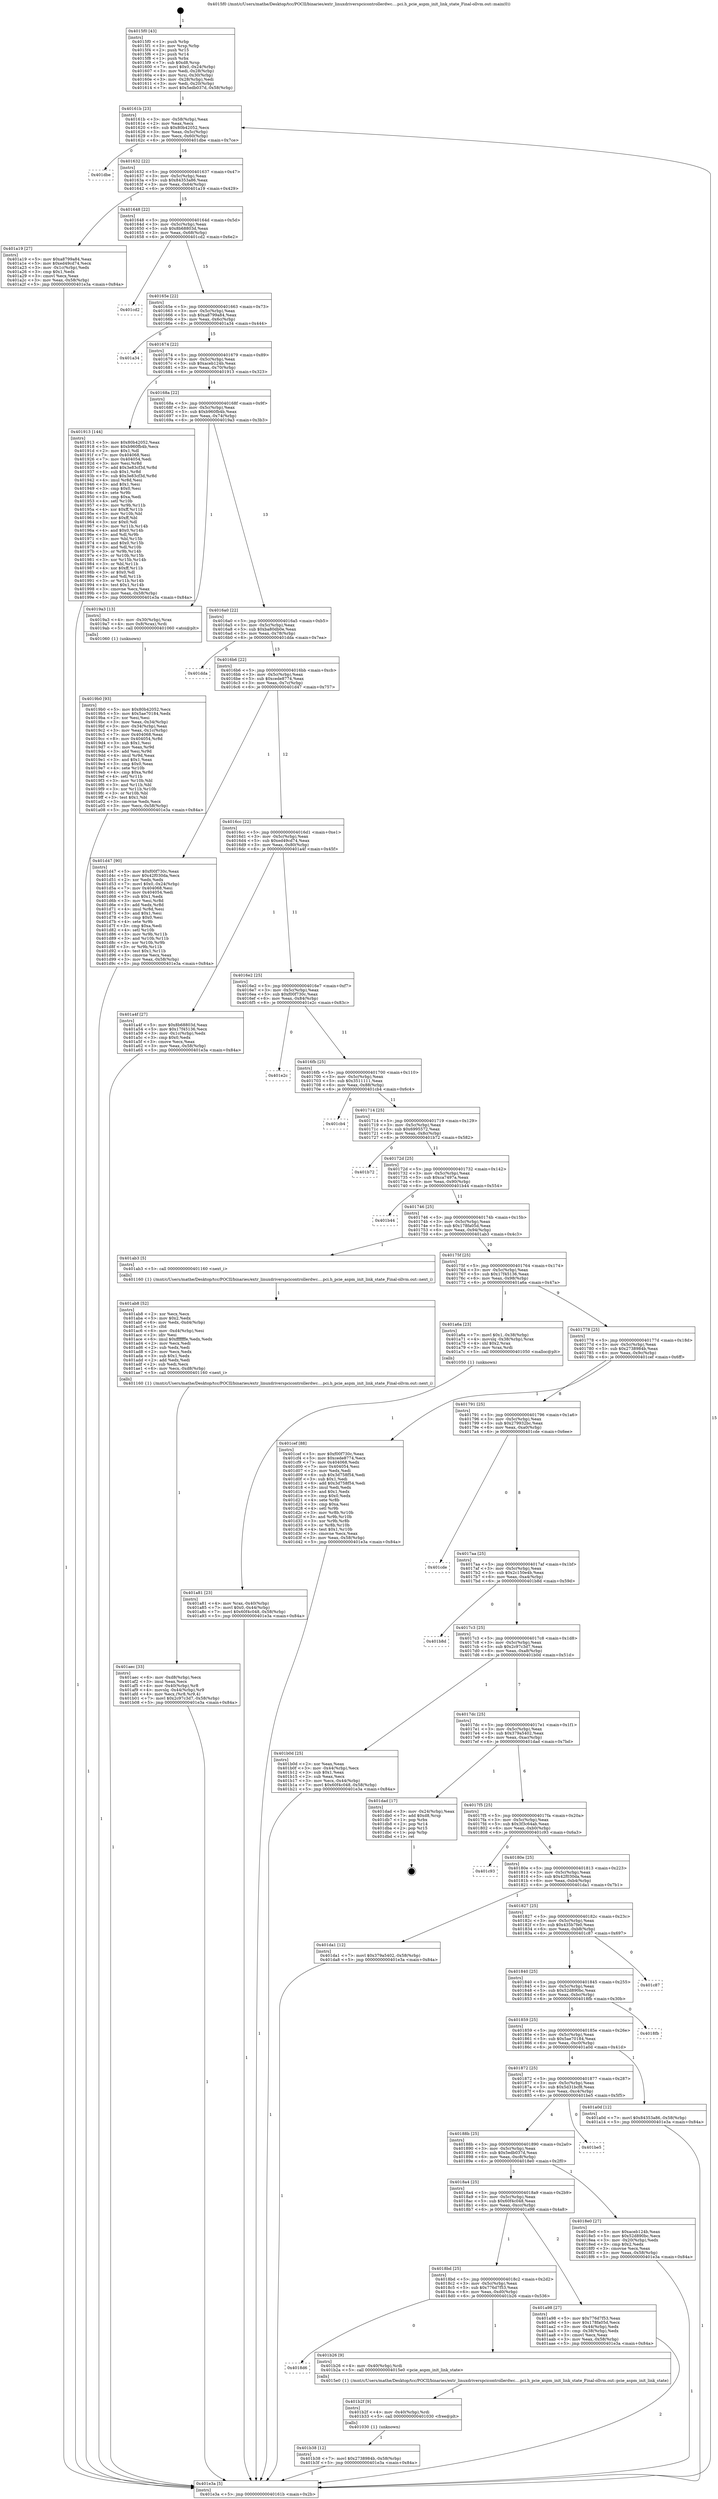 digraph "0x4015f0" {
  label = "0x4015f0 (/mnt/c/Users/mathe/Desktop/tcc/POCII/binaries/extr_linuxdriverspcicontrollerdwc....pci.h_pcie_aspm_init_link_state_Final-ollvm.out::main(0))"
  labelloc = "t"
  node[shape=record]

  Entry [label="",width=0.3,height=0.3,shape=circle,fillcolor=black,style=filled]
  "0x40161b" [label="{
     0x40161b [23]\l
     | [instrs]\l
     &nbsp;&nbsp;0x40161b \<+3\>: mov -0x58(%rbp),%eax\l
     &nbsp;&nbsp;0x40161e \<+2\>: mov %eax,%ecx\l
     &nbsp;&nbsp;0x401620 \<+6\>: sub $0x80b42052,%ecx\l
     &nbsp;&nbsp;0x401626 \<+3\>: mov %eax,-0x5c(%rbp)\l
     &nbsp;&nbsp;0x401629 \<+3\>: mov %ecx,-0x60(%rbp)\l
     &nbsp;&nbsp;0x40162c \<+6\>: je 0000000000401dbe \<main+0x7ce\>\l
  }"]
  "0x401dbe" [label="{
     0x401dbe\l
  }", style=dashed]
  "0x401632" [label="{
     0x401632 [22]\l
     | [instrs]\l
     &nbsp;&nbsp;0x401632 \<+5\>: jmp 0000000000401637 \<main+0x47\>\l
     &nbsp;&nbsp;0x401637 \<+3\>: mov -0x5c(%rbp),%eax\l
     &nbsp;&nbsp;0x40163a \<+5\>: sub $0x84353a86,%eax\l
     &nbsp;&nbsp;0x40163f \<+3\>: mov %eax,-0x64(%rbp)\l
     &nbsp;&nbsp;0x401642 \<+6\>: je 0000000000401a19 \<main+0x429\>\l
  }"]
  Exit [label="",width=0.3,height=0.3,shape=circle,fillcolor=black,style=filled,peripheries=2]
  "0x401a19" [label="{
     0x401a19 [27]\l
     | [instrs]\l
     &nbsp;&nbsp;0x401a19 \<+5\>: mov $0xa8799a84,%eax\l
     &nbsp;&nbsp;0x401a1e \<+5\>: mov $0xed49cd74,%ecx\l
     &nbsp;&nbsp;0x401a23 \<+3\>: mov -0x1c(%rbp),%edx\l
     &nbsp;&nbsp;0x401a26 \<+3\>: cmp $0x1,%edx\l
     &nbsp;&nbsp;0x401a29 \<+3\>: cmovl %ecx,%eax\l
     &nbsp;&nbsp;0x401a2c \<+3\>: mov %eax,-0x58(%rbp)\l
     &nbsp;&nbsp;0x401a2f \<+5\>: jmp 0000000000401e3a \<main+0x84a\>\l
  }"]
  "0x401648" [label="{
     0x401648 [22]\l
     | [instrs]\l
     &nbsp;&nbsp;0x401648 \<+5\>: jmp 000000000040164d \<main+0x5d\>\l
     &nbsp;&nbsp;0x40164d \<+3\>: mov -0x5c(%rbp),%eax\l
     &nbsp;&nbsp;0x401650 \<+5\>: sub $0x8b68803d,%eax\l
     &nbsp;&nbsp;0x401655 \<+3\>: mov %eax,-0x68(%rbp)\l
     &nbsp;&nbsp;0x401658 \<+6\>: je 0000000000401cd2 \<main+0x6e2\>\l
  }"]
  "0x401b38" [label="{
     0x401b38 [12]\l
     | [instrs]\l
     &nbsp;&nbsp;0x401b38 \<+7\>: movl $0x2738984b,-0x58(%rbp)\l
     &nbsp;&nbsp;0x401b3f \<+5\>: jmp 0000000000401e3a \<main+0x84a\>\l
  }"]
  "0x401cd2" [label="{
     0x401cd2\l
  }", style=dashed]
  "0x40165e" [label="{
     0x40165e [22]\l
     | [instrs]\l
     &nbsp;&nbsp;0x40165e \<+5\>: jmp 0000000000401663 \<main+0x73\>\l
     &nbsp;&nbsp;0x401663 \<+3\>: mov -0x5c(%rbp),%eax\l
     &nbsp;&nbsp;0x401666 \<+5\>: sub $0xa8799a84,%eax\l
     &nbsp;&nbsp;0x40166b \<+3\>: mov %eax,-0x6c(%rbp)\l
     &nbsp;&nbsp;0x40166e \<+6\>: je 0000000000401a34 \<main+0x444\>\l
  }"]
  "0x401b2f" [label="{
     0x401b2f [9]\l
     | [instrs]\l
     &nbsp;&nbsp;0x401b2f \<+4\>: mov -0x40(%rbp),%rdi\l
     &nbsp;&nbsp;0x401b33 \<+5\>: call 0000000000401030 \<free@plt\>\l
     | [calls]\l
     &nbsp;&nbsp;0x401030 \{1\} (unknown)\l
  }"]
  "0x401a34" [label="{
     0x401a34\l
  }", style=dashed]
  "0x401674" [label="{
     0x401674 [22]\l
     | [instrs]\l
     &nbsp;&nbsp;0x401674 \<+5\>: jmp 0000000000401679 \<main+0x89\>\l
     &nbsp;&nbsp;0x401679 \<+3\>: mov -0x5c(%rbp),%eax\l
     &nbsp;&nbsp;0x40167c \<+5\>: sub $0xaceb124b,%eax\l
     &nbsp;&nbsp;0x401681 \<+3\>: mov %eax,-0x70(%rbp)\l
     &nbsp;&nbsp;0x401684 \<+6\>: je 0000000000401913 \<main+0x323\>\l
  }"]
  "0x4018d6" [label="{
     0x4018d6\l
  }", style=dashed]
  "0x401913" [label="{
     0x401913 [144]\l
     | [instrs]\l
     &nbsp;&nbsp;0x401913 \<+5\>: mov $0x80b42052,%eax\l
     &nbsp;&nbsp;0x401918 \<+5\>: mov $0xb960fb4b,%ecx\l
     &nbsp;&nbsp;0x40191d \<+2\>: mov $0x1,%dl\l
     &nbsp;&nbsp;0x40191f \<+7\>: mov 0x404068,%esi\l
     &nbsp;&nbsp;0x401926 \<+7\>: mov 0x404054,%edi\l
     &nbsp;&nbsp;0x40192d \<+3\>: mov %esi,%r8d\l
     &nbsp;&nbsp;0x401930 \<+7\>: add $0x3e83cf3d,%r8d\l
     &nbsp;&nbsp;0x401937 \<+4\>: sub $0x1,%r8d\l
     &nbsp;&nbsp;0x40193b \<+7\>: sub $0x3e83cf3d,%r8d\l
     &nbsp;&nbsp;0x401942 \<+4\>: imul %r8d,%esi\l
     &nbsp;&nbsp;0x401946 \<+3\>: and $0x1,%esi\l
     &nbsp;&nbsp;0x401949 \<+3\>: cmp $0x0,%esi\l
     &nbsp;&nbsp;0x40194c \<+4\>: sete %r9b\l
     &nbsp;&nbsp;0x401950 \<+3\>: cmp $0xa,%edi\l
     &nbsp;&nbsp;0x401953 \<+4\>: setl %r10b\l
     &nbsp;&nbsp;0x401957 \<+3\>: mov %r9b,%r11b\l
     &nbsp;&nbsp;0x40195a \<+4\>: xor $0xff,%r11b\l
     &nbsp;&nbsp;0x40195e \<+3\>: mov %r10b,%bl\l
     &nbsp;&nbsp;0x401961 \<+3\>: xor $0xff,%bl\l
     &nbsp;&nbsp;0x401964 \<+3\>: xor $0x0,%dl\l
     &nbsp;&nbsp;0x401967 \<+3\>: mov %r11b,%r14b\l
     &nbsp;&nbsp;0x40196a \<+4\>: and $0x0,%r14b\l
     &nbsp;&nbsp;0x40196e \<+3\>: and %dl,%r9b\l
     &nbsp;&nbsp;0x401971 \<+3\>: mov %bl,%r15b\l
     &nbsp;&nbsp;0x401974 \<+4\>: and $0x0,%r15b\l
     &nbsp;&nbsp;0x401978 \<+3\>: and %dl,%r10b\l
     &nbsp;&nbsp;0x40197b \<+3\>: or %r9b,%r14b\l
     &nbsp;&nbsp;0x40197e \<+3\>: or %r10b,%r15b\l
     &nbsp;&nbsp;0x401981 \<+3\>: xor %r15b,%r14b\l
     &nbsp;&nbsp;0x401984 \<+3\>: or %bl,%r11b\l
     &nbsp;&nbsp;0x401987 \<+4\>: xor $0xff,%r11b\l
     &nbsp;&nbsp;0x40198b \<+3\>: or $0x0,%dl\l
     &nbsp;&nbsp;0x40198e \<+3\>: and %dl,%r11b\l
     &nbsp;&nbsp;0x401991 \<+3\>: or %r11b,%r14b\l
     &nbsp;&nbsp;0x401994 \<+4\>: test $0x1,%r14b\l
     &nbsp;&nbsp;0x401998 \<+3\>: cmovne %ecx,%eax\l
     &nbsp;&nbsp;0x40199b \<+3\>: mov %eax,-0x58(%rbp)\l
     &nbsp;&nbsp;0x40199e \<+5\>: jmp 0000000000401e3a \<main+0x84a\>\l
  }"]
  "0x40168a" [label="{
     0x40168a [22]\l
     | [instrs]\l
     &nbsp;&nbsp;0x40168a \<+5\>: jmp 000000000040168f \<main+0x9f\>\l
     &nbsp;&nbsp;0x40168f \<+3\>: mov -0x5c(%rbp),%eax\l
     &nbsp;&nbsp;0x401692 \<+5\>: sub $0xb960fb4b,%eax\l
     &nbsp;&nbsp;0x401697 \<+3\>: mov %eax,-0x74(%rbp)\l
     &nbsp;&nbsp;0x40169a \<+6\>: je 00000000004019a3 \<main+0x3b3\>\l
  }"]
  "0x401b26" [label="{
     0x401b26 [9]\l
     | [instrs]\l
     &nbsp;&nbsp;0x401b26 \<+4\>: mov -0x40(%rbp),%rdi\l
     &nbsp;&nbsp;0x401b2a \<+5\>: call 00000000004015e0 \<pcie_aspm_init_link_state\>\l
     | [calls]\l
     &nbsp;&nbsp;0x4015e0 \{1\} (/mnt/c/Users/mathe/Desktop/tcc/POCII/binaries/extr_linuxdriverspcicontrollerdwc....pci.h_pcie_aspm_init_link_state_Final-ollvm.out::pcie_aspm_init_link_state)\l
  }"]
  "0x4019a3" [label="{
     0x4019a3 [13]\l
     | [instrs]\l
     &nbsp;&nbsp;0x4019a3 \<+4\>: mov -0x30(%rbp),%rax\l
     &nbsp;&nbsp;0x4019a7 \<+4\>: mov 0x8(%rax),%rdi\l
     &nbsp;&nbsp;0x4019ab \<+5\>: call 0000000000401060 \<atoi@plt\>\l
     | [calls]\l
     &nbsp;&nbsp;0x401060 \{1\} (unknown)\l
  }"]
  "0x4016a0" [label="{
     0x4016a0 [22]\l
     | [instrs]\l
     &nbsp;&nbsp;0x4016a0 \<+5\>: jmp 00000000004016a5 \<main+0xb5\>\l
     &nbsp;&nbsp;0x4016a5 \<+3\>: mov -0x5c(%rbp),%eax\l
     &nbsp;&nbsp;0x4016a8 \<+5\>: sub $0xba80db0e,%eax\l
     &nbsp;&nbsp;0x4016ad \<+3\>: mov %eax,-0x78(%rbp)\l
     &nbsp;&nbsp;0x4016b0 \<+6\>: je 0000000000401dda \<main+0x7ea\>\l
  }"]
  "0x401aec" [label="{
     0x401aec [33]\l
     | [instrs]\l
     &nbsp;&nbsp;0x401aec \<+6\>: mov -0xd8(%rbp),%ecx\l
     &nbsp;&nbsp;0x401af2 \<+3\>: imul %eax,%ecx\l
     &nbsp;&nbsp;0x401af5 \<+4\>: mov -0x40(%rbp),%r8\l
     &nbsp;&nbsp;0x401af9 \<+4\>: movslq -0x44(%rbp),%r9\l
     &nbsp;&nbsp;0x401afd \<+4\>: mov %ecx,(%r8,%r9,4)\l
     &nbsp;&nbsp;0x401b01 \<+7\>: movl $0x2c97c3d7,-0x58(%rbp)\l
     &nbsp;&nbsp;0x401b08 \<+5\>: jmp 0000000000401e3a \<main+0x84a\>\l
  }"]
  "0x401dda" [label="{
     0x401dda\l
  }", style=dashed]
  "0x4016b6" [label="{
     0x4016b6 [22]\l
     | [instrs]\l
     &nbsp;&nbsp;0x4016b6 \<+5\>: jmp 00000000004016bb \<main+0xcb\>\l
     &nbsp;&nbsp;0x4016bb \<+3\>: mov -0x5c(%rbp),%eax\l
     &nbsp;&nbsp;0x4016be \<+5\>: sub $0xcede8774,%eax\l
     &nbsp;&nbsp;0x4016c3 \<+3\>: mov %eax,-0x7c(%rbp)\l
     &nbsp;&nbsp;0x4016c6 \<+6\>: je 0000000000401d47 \<main+0x757\>\l
  }"]
  "0x401ab8" [label="{
     0x401ab8 [52]\l
     | [instrs]\l
     &nbsp;&nbsp;0x401ab8 \<+2\>: xor %ecx,%ecx\l
     &nbsp;&nbsp;0x401aba \<+5\>: mov $0x2,%edx\l
     &nbsp;&nbsp;0x401abf \<+6\>: mov %edx,-0xd4(%rbp)\l
     &nbsp;&nbsp;0x401ac5 \<+1\>: cltd\l
     &nbsp;&nbsp;0x401ac6 \<+6\>: mov -0xd4(%rbp),%esi\l
     &nbsp;&nbsp;0x401acc \<+2\>: idiv %esi\l
     &nbsp;&nbsp;0x401ace \<+6\>: imul $0xfffffffe,%edx,%edx\l
     &nbsp;&nbsp;0x401ad4 \<+2\>: mov %ecx,%edi\l
     &nbsp;&nbsp;0x401ad6 \<+2\>: sub %edx,%edi\l
     &nbsp;&nbsp;0x401ad8 \<+2\>: mov %ecx,%edx\l
     &nbsp;&nbsp;0x401ada \<+3\>: sub $0x1,%edx\l
     &nbsp;&nbsp;0x401add \<+2\>: add %edx,%edi\l
     &nbsp;&nbsp;0x401adf \<+2\>: sub %edi,%ecx\l
     &nbsp;&nbsp;0x401ae1 \<+6\>: mov %ecx,-0xd8(%rbp)\l
     &nbsp;&nbsp;0x401ae7 \<+5\>: call 0000000000401160 \<next_i\>\l
     | [calls]\l
     &nbsp;&nbsp;0x401160 \{1\} (/mnt/c/Users/mathe/Desktop/tcc/POCII/binaries/extr_linuxdriverspcicontrollerdwc....pci.h_pcie_aspm_init_link_state_Final-ollvm.out::next_i)\l
  }"]
  "0x401d47" [label="{
     0x401d47 [90]\l
     | [instrs]\l
     &nbsp;&nbsp;0x401d47 \<+5\>: mov $0xf00f730c,%eax\l
     &nbsp;&nbsp;0x401d4c \<+5\>: mov $0x42f030da,%ecx\l
     &nbsp;&nbsp;0x401d51 \<+2\>: xor %edx,%edx\l
     &nbsp;&nbsp;0x401d53 \<+7\>: movl $0x0,-0x24(%rbp)\l
     &nbsp;&nbsp;0x401d5a \<+7\>: mov 0x404068,%esi\l
     &nbsp;&nbsp;0x401d61 \<+7\>: mov 0x404054,%edi\l
     &nbsp;&nbsp;0x401d68 \<+3\>: sub $0x1,%edx\l
     &nbsp;&nbsp;0x401d6b \<+3\>: mov %esi,%r8d\l
     &nbsp;&nbsp;0x401d6e \<+3\>: add %edx,%r8d\l
     &nbsp;&nbsp;0x401d71 \<+4\>: imul %r8d,%esi\l
     &nbsp;&nbsp;0x401d75 \<+3\>: and $0x1,%esi\l
     &nbsp;&nbsp;0x401d78 \<+3\>: cmp $0x0,%esi\l
     &nbsp;&nbsp;0x401d7b \<+4\>: sete %r9b\l
     &nbsp;&nbsp;0x401d7f \<+3\>: cmp $0xa,%edi\l
     &nbsp;&nbsp;0x401d82 \<+4\>: setl %r10b\l
     &nbsp;&nbsp;0x401d86 \<+3\>: mov %r9b,%r11b\l
     &nbsp;&nbsp;0x401d89 \<+3\>: and %r10b,%r11b\l
     &nbsp;&nbsp;0x401d8c \<+3\>: xor %r10b,%r9b\l
     &nbsp;&nbsp;0x401d8f \<+3\>: or %r9b,%r11b\l
     &nbsp;&nbsp;0x401d92 \<+4\>: test $0x1,%r11b\l
     &nbsp;&nbsp;0x401d96 \<+3\>: cmovne %ecx,%eax\l
     &nbsp;&nbsp;0x401d99 \<+3\>: mov %eax,-0x58(%rbp)\l
     &nbsp;&nbsp;0x401d9c \<+5\>: jmp 0000000000401e3a \<main+0x84a\>\l
  }"]
  "0x4016cc" [label="{
     0x4016cc [22]\l
     | [instrs]\l
     &nbsp;&nbsp;0x4016cc \<+5\>: jmp 00000000004016d1 \<main+0xe1\>\l
     &nbsp;&nbsp;0x4016d1 \<+3\>: mov -0x5c(%rbp),%eax\l
     &nbsp;&nbsp;0x4016d4 \<+5\>: sub $0xed49cd74,%eax\l
     &nbsp;&nbsp;0x4016d9 \<+3\>: mov %eax,-0x80(%rbp)\l
     &nbsp;&nbsp;0x4016dc \<+6\>: je 0000000000401a4f \<main+0x45f\>\l
  }"]
  "0x4018bd" [label="{
     0x4018bd [25]\l
     | [instrs]\l
     &nbsp;&nbsp;0x4018bd \<+5\>: jmp 00000000004018c2 \<main+0x2d2\>\l
     &nbsp;&nbsp;0x4018c2 \<+3\>: mov -0x5c(%rbp),%eax\l
     &nbsp;&nbsp;0x4018c5 \<+5\>: sub $0x776d7f53,%eax\l
     &nbsp;&nbsp;0x4018ca \<+6\>: mov %eax,-0xd0(%rbp)\l
     &nbsp;&nbsp;0x4018d0 \<+6\>: je 0000000000401b26 \<main+0x536\>\l
  }"]
  "0x401a4f" [label="{
     0x401a4f [27]\l
     | [instrs]\l
     &nbsp;&nbsp;0x401a4f \<+5\>: mov $0x8b68803d,%eax\l
     &nbsp;&nbsp;0x401a54 \<+5\>: mov $0x17f45136,%ecx\l
     &nbsp;&nbsp;0x401a59 \<+3\>: mov -0x1c(%rbp),%edx\l
     &nbsp;&nbsp;0x401a5c \<+3\>: cmp $0x0,%edx\l
     &nbsp;&nbsp;0x401a5f \<+3\>: cmove %ecx,%eax\l
     &nbsp;&nbsp;0x401a62 \<+3\>: mov %eax,-0x58(%rbp)\l
     &nbsp;&nbsp;0x401a65 \<+5\>: jmp 0000000000401e3a \<main+0x84a\>\l
  }"]
  "0x4016e2" [label="{
     0x4016e2 [25]\l
     | [instrs]\l
     &nbsp;&nbsp;0x4016e2 \<+5\>: jmp 00000000004016e7 \<main+0xf7\>\l
     &nbsp;&nbsp;0x4016e7 \<+3\>: mov -0x5c(%rbp),%eax\l
     &nbsp;&nbsp;0x4016ea \<+5\>: sub $0xf00f730c,%eax\l
     &nbsp;&nbsp;0x4016ef \<+6\>: mov %eax,-0x84(%rbp)\l
     &nbsp;&nbsp;0x4016f5 \<+6\>: je 0000000000401e2c \<main+0x83c\>\l
  }"]
  "0x401a98" [label="{
     0x401a98 [27]\l
     | [instrs]\l
     &nbsp;&nbsp;0x401a98 \<+5\>: mov $0x776d7f53,%eax\l
     &nbsp;&nbsp;0x401a9d \<+5\>: mov $0x178fa05d,%ecx\l
     &nbsp;&nbsp;0x401aa2 \<+3\>: mov -0x44(%rbp),%edx\l
     &nbsp;&nbsp;0x401aa5 \<+3\>: cmp -0x38(%rbp),%edx\l
     &nbsp;&nbsp;0x401aa8 \<+3\>: cmovl %ecx,%eax\l
     &nbsp;&nbsp;0x401aab \<+3\>: mov %eax,-0x58(%rbp)\l
     &nbsp;&nbsp;0x401aae \<+5\>: jmp 0000000000401e3a \<main+0x84a\>\l
  }"]
  "0x401e2c" [label="{
     0x401e2c\l
  }", style=dashed]
  "0x4016fb" [label="{
     0x4016fb [25]\l
     | [instrs]\l
     &nbsp;&nbsp;0x4016fb \<+5\>: jmp 0000000000401700 \<main+0x110\>\l
     &nbsp;&nbsp;0x401700 \<+3\>: mov -0x5c(%rbp),%eax\l
     &nbsp;&nbsp;0x401703 \<+5\>: sub $0x3511111,%eax\l
     &nbsp;&nbsp;0x401708 \<+6\>: mov %eax,-0x88(%rbp)\l
     &nbsp;&nbsp;0x40170e \<+6\>: je 0000000000401cb4 \<main+0x6c4\>\l
  }"]
  "0x401a81" [label="{
     0x401a81 [23]\l
     | [instrs]\l
     &nbsp;&nbsp;0x401a81 \<+4\>: mov %rax,-0x40(%rbp)\l
     &nbsp;&nbsp;0x401a85 \<+7\>: movl $0x0,-0x44(%rbp)\l
     &nbsp;&nbsp;0x401a8c \<+7\>: movl $0x60f4c048,-0x58(%rbp)\l
     &nbsp;&nbsp;0x401a93 \<+5\>: jmp 0000000000401e3a \<main+0x84a\>\l
  }"]
  "0x401cb4" [label="{
     0x401cb4\l
  }", style=dashed]
  "0x401714" [label="{
     0x401714 [25]\l
     | [instrs]\l
     &nbsp;&nbsp;0x401714 \<+5\>: jmp 0000000000401719 \<main+0x129\>\l
     &nbsp;&nbsp;0x401719 \<+3\>: mov -0x5c(%rbp),%eax\l
     &nbsp;&nbsp;0x40171c \<+5\>: sub $0x6995572,%eax\l
     &nbsp;&nbsp;0x401721 \<+6\>: mov %eax,-0x8c(%rbp)\l
     &nbsp;&nbsp;0x401727 \<+6\>: je 0000000000401b72 \<main+0x582\>\l
  }"]
  "0x4019b0" [label="{
     0x4019b0 [93]\l
     | [instrs]\l
     &nbsp;&nbsp;0x4019b0 \<+5\>: mov $0x80b42052,%ecx\l
     &nbsp;&nbsp;0x4019b5 \<+5\>: mov $0x5ae70184,%edx\l
     &nbsp;&nbsp;0x4019ba \<+2\>: xor %esi,%esi\l
     &nbsp;&nbsp;0x4019bc \<+3\>: mov %eax,-0x34(%rbp)\l
     &nbsp;&nbsp;0x4019bf \<+3\>: mov -0x34(%rbp),%eax\l
     &nbsp;&nbsp;0x4019c2 \<+3\>: mov %eax,-0x1c(%rbp)\l
     &nbsp;&nbsp;0x4019c5 \<+7\>: mov 0x404068,%eax\l
     &nbsp;&nbsp;0x4019cc \<+8\>: mov 0x404054,%r8d\l
     &nbsp;&nbsp;0x4019d4 \<+3\>: sub $0x1,%esi\l
     &nbsp;&nbsp;0x4019d7 \<+3\>: mov %eax,%r9d\l
     &nbsp;&nbsp;0x4019da \<+3\>: add %esi,%r9d\l
     &nbsp;&nbsp;0x4019dd \<+4\>: imul %r9d,%eax\l
     &nbsp;&nbsp;0x4019e1 \<+3\>: and $0x1,%eax\l
     &nbsp;&nbsp;0x4019e4 \<+3\>: cmp $0x0,%eax\l
     &nbsp;&nbsp;0x4019e7 \<+4\>: sete %r10b\l
     &nbsp;&nbsp;0x4019eb \<+4\>: cmp $0xa,%r8d\l
     &nbsp;&nbsp;0x4019ef \<+4\>: setl %r11b\l
     &nbsp;&nbsp;0x4019f3 \<+3\>: mov %r10b,%bl\l
     &nbsp;&nbsp;0x4019f6 \<+3\>: and %r11b,%bl\l
     &nbsp;&nbsp;0x4019f9 \<+3\>: xor %r11b,%r10b\l
     &nbsp;&nbsp;0x4019fc \<+3\>: or %r10b,%bl\l
     &nbsp;&nbsp;0x4019ff \<+3\>: test $0x1,%bl\l
     &nbsp;&nbsp;0x401a02 \<+3\>: cmovne %edx,%ecx\l
     &nbsp;&nbsp;0x401a05 \<+3\>: mov %ecx,-0x58(%rbp)\l
     &nbsp;&nbsp;0x401a08 \<+5\>: jmp 0000000000401e3a \<main+0x84a\>\l
  }"]
  "0x401b72" [label="{
     0x401b72\l
  }", style=dashed]
  "0x40172d" [label="{
     0x40172d [25]\l
     | [instrs]\l
     &nbsp;&nbsp;0x40172d \<+5\>: jmp 0000000000401732 \<main+0x142\>\l
     &nbsp;&nbsp;0x401732 \<+3\>: mov -0x5c(%rbp),%eax\l
     &nbsp;&nbsp;0x401735 \<+5\>: sub $0xca7497a,%eax\l
     &nbsp;&nbsp;0x40173a \<+6\>: mov %eax,-0x90(%rbp)\l
     &nbsp;&nbsp;0x401740 \<+6\>: je 0000000000401b44 \<main+0x554\>\l
  }"]
  "0x4015f0" [label="{
     0x4015f0 [43]\l
     | [instrs]\l
     &nbsp;&nbsp;0x4015f0 \<+1\>: push %rbp\l
     &nbsp;&nbsp;0x4015f1 \<+3\>: mov %rsp,%rbp\l
     &nbsp;&nbsp;0x4015f4 \<+2\>: push %r15\l
     &nbsp;&nbsp;0x4015f6 \<+2\>: push %r14\l
     &nbsp;&nbsp;0x4015f8 \<+1\>: push %rbx\l
     &nbsp;&nbsp;0x4015f9 \<+7\>: sub $0xd8,%rsp\l
     &nbsp;&nbsp;0x401600 \<+7\>: movl $0x0,-0x24(%rbp)\l
     &nbsp;&nbsp;0x401607 \<+3\>: mov %edi,-0x28(%rbp)\l
     &nbsp;&nbsp;0x40160a \<+4\>: mov %rsi,-0x30(%rbp)\l
     &nbsp;&nbsp;0x40160e \<+3\>: mov -0x28(%rbp),%edi\l
     &nbsp;&nbsp;0x401611 \<+3\>: mov %edi,-0x20(%rbp)\l
     &nbsp;&nbsp;0x401614 \<+7\>: movl $0x5edb037d,-0x58(%rbp)\l
  }"]
  "0x401b44" [label="{
     0x401b44\l
  }", style=dashed]
  "0x401746" [label="{
     0x401746 [25]\l
     | [instrs]\l
     &nbsp;&nbsp;0x401746 \<+5\>: jmp 000000000040174b \<main+0x15b\>\l
     &nbsp;&nbsp;0x40174b \<+3\>: mov -0x5c(%rbp),%eax\l
     &nbsp;&nbsp;0x40174e \<+5\>: sub $0x178fa05d,%eax\l
     &nbsp;&nbsp;0x401753 \<+6\>: mov %eax,-0x94(%rbp)\l
     &nbsp;&nbsp;0x401759 \<+6\>: je 0000000000401ab3 \<main+0x4c3\>\l
  }"]
  "0x401e3a" [label="{
     0x401e3a [5]\l
     | [instrs]\l
     &nbsp;&nbsp;0x401e3a \<+5\>: jmp 000000000040161b \<main+0x2b\>\l
  }"]
  "0x401ab3" [label="{
     0x401ab3 [5]\l
     | [instrs]\l
     &nbsp;&nbsp;0x401ab3 \<+5\>: call 0000000000401160 \<next_i\>\l
     | [calls]\l
     &nbsp;&nbsp;0x401160 \{1\} (/mnt/c/Users/mathe/Desktop/tcc/POCII/binaries/extr_linuxdriverspcicontrollerdwc....pci.h_pcie_aspm_init_link_state_Final-ollvm.out::next_i)\l
  }"]
  "0x40175f" [label="{
     0x40175f [25]\l
     | [instrs]\l
     &nbsp;&nbsp;0x40175f \<+5\>: jmp 0000000000401764 \<main+0x174\>\l
     &nbsp;&nbsp;0x401764 \<+3\>: mov -0x5c(%rbp),%eax\l
     &nbsp;&nbsp;0x401767 \<+5\>: sub $0x17f45136,%eax\l
     &nbsp;&nbsp;0x40176c \<+6\>: mov %eax,-0x98(%rbp)\l
     &nbsp;&nbsp;0x401772 \<+6\>: je 0000000000401a6a \<main+0x47a\>\l
  }"]
  "0x4018a4" [label="{
     0x4018a4 [25]\l
     | [instrs]\l
     &nbsp;&nbsp;0x4018a4 \<+5\>: jmp 00000000004018a9 \<main+0x2b9\>\l
     &nbsp;&nbsp;0x4018a9 \<+3\>: mov -0x5c(%rbp),%eax\l
     &nbsp;&nbsp;0x4018ac \<+5\>: sub $0x60f4c048,%eax\l
     &nbsp;&nbsp;0x4018b1 \<+6\>: mov %eax,-0xcc(%rbp)\l
     &nbsp;&nbsp;0x4018b7 \<+6\>: je 0000000000401a98 \<main+0x4a8\>\l
  }"]
  "0x401a6a" [label="{
     0x401a6a [23]\l
     | [instrs]\l
     &nbsp;&nbsp;0x401a6a \<+7\>: movl $0x1,-0x38(%rbp)\l
     &nbsp;&nbsp;0x401a71 \<+4\>: movslq -0x38(%rbp),%rax\l
     &nbsp;&nbsp;0x401a75 \<+4\>: shl $0x2,%rax\l
     &nbsp;&nbsp;0x401a79 \<+3\>: mov %rax,%rdi\l
     &nbsp;&nbsp;0x401a7c \<+5\>: call 0000000000401050 \<malloc@plt\>\l
     | [calls]\l
     &nbsp;&nbsp;0x401050 \{1\} (unknown)\l
  }"]
  "0x401778" [label="{
     0x401778 [25]\l
     | [instrs]\l
     &nbsp;&nbsp;0x401778 \<+5\>: jmp 000000000040177d \<main+0x18d\>\l
     &nbsp;&nbsp;0x40177d \<+3\>: mov -0x5c(%rbp),%eax\l
     &nbsp;&nbsp;0x401780 \<+5\>: sub $0x2738984b,%eax\l
     &nbsp;&nbsp;0x401785 \<+6\>: mov %eax,-0x9c(%rbp)\l
     &nbsp;&nbsp;0x40178b \<+6\>: je 0000000000401cef \<main+0x6ff\>\l
  }"]
  "0x4018e0" [label="{
     0x4018e0 [27]\l
     | [instrs]\l
     &nbsp;&nbsp;0x4018e0 \<+5\>: mov $0xaceb124b,%eax\l
     &nbsp;&nbsp;0x4018e5 \<+5\>: mov $0x52d890bc,%ecx\l
     &nbsp;&nbsp;0x4018ea \<+3\>: mov -0x20(%rbp),%edx\l
     &nbsp;&nbsp;0x4018ed \<+3\>: cmp $0x2,%edx\l
     &nbsp;&nbsp;0x4018f0 \<+3\>: cmovne %ecx,%eax\l
     &nbsp;&nbsp;0x4018f3 \<+3\>: mov %eax,-0x58(%rbp)\l
     &nbsp;&nbsp;0x4018f6 \<+5\>: jmp 0000000000401e3a \<main+0x84a\>\l
  }"]
  "0x401cef" [label="{
     0x401cef [88]\l
     | [instrs]\l
     &nbsp;&nbsp;0x401cef \<+5\>: mov $0xf00f730c,%eax\l
     &nbsp;&nbsp;0x401cf4 \<+5\>: mov $0xcede8774,%ecx\l
     &nbsp;&nbsp;0x401cf9 \<+7\>: mov 0x404068,%edx\l
     &nbsp;&nbsp;0x401d00 \<+7\>: mov 0x404054,%esi\l
     &nbsp;&nbsp;0x401d07 \<+2\>: mov %edx,%edi\l
     &nbsp;&nbsp;0x401d09 \<+6\>: sub $0x3d758f54,%edi\l
     &nbsp;&nbsp;0x401d0f \<+3\>: sub $0x1,%edi\l
     &nbsp;&nbsp;0x401d12 \<+6\>: add $0x3d758f54,%edi\l
     &nbsp;&nbsp;0x401d18 \<+3\>: imul %edi,%edx\l
     &nbsp;&nbsp;0x401d1b \<+3\>: and $0x1,%edx\l
     &nbsp;&nbsp;0x401d1e \<+3\>: cmp $0x0,%edx\l
     &nbsp;&nbsp;0x401d21 \<+4\>: sete %r8b\l
     &nbsp;&nbsp;0x401d25 \<+3\>: cmp $0xa,%esi\l
     &nbsp;&nbsp;0x401d28 \<+4\>: setl %r9b\l
     &nbsp;&nbsp;0x401d2c \<+3\>: mov %r8b,%r10b\l
     &nbsp;&nbsp;0x401d2f \<+3\>: and %r9b,%r10b\l
     &nbsp;&nbsp;0x401d32 \<+3\>: xor %r9b,%r8b\l
     &nbsp;&nbsp;0x401d35 \<+3\>: or %r8b,%r10b\l
     &nbsp;&nbsp;0x401d38 \<+4\>: test $0x1,%r10b\l
     &nbsp;&nbsp;0x401d3c \<+3\>: cmovne %ecx,%eax\l
     &nbsp;&nbsp;0x401d3f \<+3\>: mov %eax,-0x58(%rbp)\l
     &nbsp;&nbsp;0x401d42 \<+5\>: jmp 0000000000401e3a \<main+0x84a\>\l
  }"]
  "0x401791" [label="{
     0x401791 [25]\l
     | [instrs]\l
     &nbsp;&nbsp;0x401791 \<+5\>: jmp 0000000000401796 \<main+0x1a6\>\l
     &nbsp;&nbsp;0x401796 \<+3\>: mov -0x5c(%rbp),%eax\l
     &nbsp;&nbsp;0x401799 \<+5\>: sub $0x279932bc,%eax\l
     &nbsp;&nbsp;0x40179e \<+6\>: mov %eax,-0xa0(%rbp)\l
     &nbsp;&nbsp;0x4017a4 \<+6\>: je 0000000000401cde \<main+0x6ee\>\l
  }"]
  "0x40188b" [label="{
     0x40188b [25]\l
     | [instrs]\l
     &nbsp;&nbsp;0x40188b \<+5\>: jmp 0000000000401890 \<main+0x2a0\>\l
     &nbsp;&nbsp;0x401890 \<+3\>: mov -0x5c(%rbp),%eax\l
     &nbsp;&nbsp;0x401893 \<+5\>: sub $0x5edb037d,%eax\l
     &nbsp;&nbsp;0x401898 \<+6\>: mov %eax,-0xc8(%rbp)\l
     &nbsp;&nbsp;0x40189e \<+6\>: je 00000000004018e0 \<main+0x2f0\>\l
  }"]
  "0x401cde" [label="{
     0x401cde\l
  }", style=dashed]
  "0x4017aa" [label="{
     0x4017aa [25]\l
     | [instrs]\l
     &nbsp;&nbsp;0x4017aa \<+5\>: jmp 00000000004017af \<main+0x1bf\>\l
     &nbsp;&nbsp;0x4017af \<+3\>: mov -0x5c(%rbp),%eax\l
     &nbsp;&nbsp;0x4017b2 \<+5\>: sub $0x2c150e4b,%eax\l
     &nbsp;&nbsp;0x4017b7 \<+6\>: mov %eax,-0xa4(%rbp)\l
     &nbsp;&nbsp;0x4017bd \<+6\>: je 0000000000401b8d \<main+0x59d\>\l
  }"]
  "0x401be5" [label="{
     0x401be5\l
  }", style=dashed]
  "0x401b8d" [label="{
     0x401b8d\l
  }", style=dashed]
  "0x4017c3" [label="{
     0x4017c3 [25]\l
     | [instrs]\l
     &nbsp;&nbsp;0x4017c3 \<+5\>: jmp 00000000004017c8 \<main+0x1d8\>\l
     &nbsp;&nbsp;0x4017c8 \<+3\>: mov -0x5c(%rbp),%eax\l
     &nbsp;&nbsp;0x4017cb \<+5\>: sub $0x2c97c3d7,%eax\l
     &nbsp;&nbsp;0x4017d0 \<+6\>: mov %eax,-0xa8(%rbp)\l
     &nbsp;&nbsp;0x4017d6 \<+6\>: je 0000000000401b0d \<main+0x51d\>\l
  }"]
  "0x401872" [label="{
     0x401872 [25]\l
     | [instrs]\l
     &nbsp;&nbsp;0x401872 \<+5\>: jmp 0000000000401877 \<main+0x287\>\l
     &nbsp;&nbsp;0x401877 \<+3\>: mov -0x5c(%rbp),%eax\l
     &nbsp;&nbsp;0x40187a \<+5\>: sub $0x5d31bcf8,%eax\l
     &nbsp;&nbsp;0x40187f \<+6\>: mov %eax,-0xc4(%rbp)\l
     &nbsp;&nbsp;0x401885 \<+6\>: je 0000000000401be5 \<main+0x5f5\>\l
  }"]
  "0x401b0d" [label="{
     0x401b0d [25]\l
     | [instrs]\l
     &nbsp;&nbsp;0x401b0d \<+2\>: xor %eax,%eax\l
     &nbsp;&nbsp;0x401b0f \<+3\>: mov -0x44(%rbp),%ecx\l
     &nbsp;&nbsp;0x401b12 \<+3\>: sub $0x1,%eax\l
     &nbsp;&nbsp;0x401b15 \<+2\>: sub %eax,%ecx\l
     &nbsp;&nbsp;0x401b17 \<+3\>: mov %ecx,-0x44(%rbp)\l
     &nbsp;&nbsp;0x401b1a \<+7\>: movl $0x60f4c048,-0x58(%rbp)\l
     &nbsp;&nbsp;0x401b21 \<+5\>: jmp 0000000000401e3a \<main+0x84a\>\l
  }"]
  "0x4017dc" [label="{
     0x4017dc [25]\l
     | [instrs]\l
     &nbsp;&nbsp;0x4017dc \<+5\>: jmp 00000000004017e1 \<main+0x1f1\>\l
     &nbsp;&nbsp;0x4017e1 \<+3\>: mov -0x5c(%rbp),%eax\l
     &nbsp;&nbsp;0x4017e4 \<+5\>: sub $0x379a5402,%eax\l
     &nbsp;&nbsp;0x4017e9 \<+6\>: mov %eax,-0xac(%rbp)\l
     &nbsp;&nbsp;0x4017ef \<+6\>: je 0000000000401dad \<main+0x7bd\>\l
  }"]
  "0x401a0d" [label="{
     0x401a0d [12]\l
     | [instrs]\l
     &nbsp;&nbsp;0x401a0d \<+7\>: movl $0x84353a86,-0x58(%rbp)\l
     &nbsp;&nbsp;0x401a14 \<+5\>: jmp 0000000000401e3a \<main+0x84a\>\l
  }"]
  "0x401dad" [label="{
     0x401dad [17]\l
     | [instrs]\l
     &nbsp;&nbsp;0x401dad \<+3\>: mov -0x24(%rbp),%eax\l
     &nbsp;&nbsp;0x401db0 \<+7\>: add $0xd8,%rsp\l
     &nbsp;&nbsp;0x401db7 \<+1\>: pop %rbx\l
     &nbsp;&nbsp;0x401db8 \<+2\>: pop %r14\l
     &nbsp;&nbsp;0x401dba \<+2\>: pop %r15\l
     &nbsp;&nbsp;0x401dbc \<+1\>: pop %rbp\l
     &nbsp;&nbsp;0x401dbd \<+1\>: ret\l
  }"]
  "0x4017f5" [label="{
     0x4017f5 [25]\l
     | [instrs]\l
     &nbsp;&nbsp;0x4017f5 \<+5\>: jmp 00000000004017fa \<main+0x20a\>\l
     &nbsp;&nbsp;0x4017fa \<+3\>: mov -0x5c(%rbp),%eax\l
     &nbsp;&nbsp;0x4017fd \<+5\>: sub $0x3f3c64ab,%eax\l
     &nbsp;&nbsp;0x401802 \<+6\>: mov %eax,-0xb0(%rbp)\l
     &nbsp;&nbsp;0x401808 \<+6\>: je 0000000000401c93 \<main+0x6a3\>\l
  }"]
  "0x401859" [label="{
     0x401859 [25]\l
     | [instrs]\l
     &nbsp;&nbsp;0x401859 \<+5\>: jmp 000000000040185e \<main+0x26e\>\l
     &nbsp;&nbsp;0x40185e \<+3\>: mov -0x5c(%rbp),%eax\l
     &nbsp;&nbsp;0x401861 \<+5\>: sub $0x5ae70184,%eax\l
     &nbsp;&nbsp;0x401866 \<+6\>: mov %eax,-0xc0(%rbp)\l
     &nbsp;&nbsp;0x40186c \<+6\>: je 0000000000401a0d \<main+0x41d\>\l
  }"]
  "0x401c93" [label="{
     0x401c93\l
  }", style=dashed]
  "0x40180e" [label="{
     0x40180e [25]\l
     | [instrs]\l
     &nbsp;&nbsp;0x40180e \<+5\>: jmp 0000000000401813 \<main+0x223\>\l
     &nbsp;&nbsp;0x401813 \<+3\>: mov -0x5c(%rbp),%eax\l
     &nbsp;&nbsp;0x401816 \<+5\>: sub $0x42f030da,%eax\l
     &nbsp;&nbsp;0x40181b \<+6\>: mov %eax,-0xb4(%rbp)\l
     &nbsp;&nbsp;0x401821 \<+6\>: je 0000000000401da1 \<main+0x7b1\>\l
  }"]
  "0x4018fb" [label="{
     0x4018fb\l
  }", style=dashed]
  "0x401da1" [label="{
     0x401da1 [12]\l
     | [instrs]\l
     &nbsp;&nbsp;0x401da1 \<+7\>: movl $0x379a5402,-0x58(%rbp)\l
     &nbsp;&nbsp;0x401da8 \<+5\>: jmp 0000000000401e3a \<main+0x84a\>\l
  }"]
  "0x401827" [label="{
     0x401827 [25]\l
     | [instrs]\l
     &nbsp;&nbsp;0x401827 \<+5\>: jmp 000000000040182c \<main+0x23c\>\l
     &nbsp;&nbsp;0x40182c \<+3\>: mov -0x5c(%rbp),%eax\l
     &nbsp;&nbsp;0x40182f \<+5\>: sub $0x435b7fe0,%eax\l
     &nbsp;&nbsp;0x401834 \<+6\>: mov %eax,-0xb8(%rbp)\l
     &nbsp;&nbsp;0x40183a \<+6\>: je 0000000000401c87 \<main+0x697\>\l
  }"]
  "0x401840" [label="{
     0x401840 [25]\l
     | [instrs]\l
     &nbsp;&nbsp;0x401840 \<+5\>: jmp 0000000000401845 \<main+0x255\>\l
     &nbsp;&nbsp;0x401845 \<+3\>: mov -0x5c(%rbp),%eax\l
     &nbsp;&nbsp;0x401848 \<+5\>: sub $0x52d890bc,%eax\l
     &nbsp;&nbsp;0x40184d \<+6\>: mov %eax,-0xbc(%rbp)\l
     &nbsp;&nbsp;0x401853 \<+6\>: je 00000000004018fb \<main+0x30b\>\l
  }"]
  "0x401c87" [label="{
     0x401c87\l
  }", style=dashed]
  Entry -> "0x4015f0" [label=" 1"]
  "0x40161b" -> "0x401dbe" [label=" 0"]
  "0x40161b" -> "0x401632" [label=" 16"]
  "0x401dad" -> Exit [label=" 1"]
  "0x401632" -> "0x401a19" [label=" 1"]
  "0x401632" -> "0x401648" [label=" 15"]
  "0x401da1" -> "0x401e3a" [label=" 1"]
  "0x401648" -> "0x401cd2" [label=" 0"]
  "0x401648" -> "0x40165e" [label=" 15"]
  "0x401d47" -> "0x401e3a" [label=" 1"]
  "0x40165e" -> "0x401a34" [label=" 0"]
  "0x40165e" -> "0x401674" [label=" 15"]
  "0x401cef" -> "0x401e3a" [label=" 1"]
  "0x401674" -> "0x401913" [label=" 1"]
  "0x401674" -> "0x40168a" [label=" 14"]
  "0x401b38" -> "0x401e3a" [label=" 1"]
  "0x40168a" -> "0x4019a3" [label=" 1"]
  "0x40168a" -> "0x4016a0" [label=" 13"]
  "0x401b2f" -> "0x401b38" [label=" 1"]
  "0x4016a0" -> "0x401dda" [label=" 0"]
  "0x4016a0" -> "0x4016b6" [label=" 13"]
  "0x4018bd" -> "0x4018d6" [label=" 0"]
  "0x4016b6" -> "0x401d47" [label=" 1"]
  "0x4016b6" -> "0x4016cc" [label=" 12"]
  "0x4018bd" -> "0x401b26" [label=" 1"]
  "0x4016cc" -> "0x401a4f" [label=" 1"]
  "0x4016cc" -> "0x4016e2" [label=" 11"]
  "0x401b26" -> "0x401b2f" [label=" 1"]
  "0x4016e2" -> "0x401e2c" [label=" 0"]
  "0x4016e2" -> "0x4016fb" [label=" 11"]
  "0x401b0d" -> "0x401e3a" [label=" 1"]
  "0x4016fb" -> "0x401cb4" [label=" 0"]
  "0x4016fb" -> "0x401714" [label=" 11"]
  "0x401ab8" -> "0x401aec" [label=" 1"]
  "0x401714" -> "0x401b72" [label=" 0"]
  "0x401714" -> "0x40172d" [label=" 11"]
  "0x401ab3" -> "0x401ab8" [label=" 1"]
  "0x40172d" -> "0x401b44" [label=" 0"]
  "0x40172d" -> "0x401746" [label=" 11"]
  "0x401a98" -> "0x401e3a" [label=" 2"]
  "0x401746" -> "0x401ab3" [label=" 1"]
  "0x401746" -> "0x40175f" [label=" 10"]
  "0x4018a4" -> "0x4018bd" [label=" 1"]
  "0x40175f" -> "0x401a6a" [label=" 1"]
  "0x40175f" -> "0x401778" [label=" 9"]
  "0x4018a4" -> "0x401a98" [label=" 2"]
  "0x401778" -> "0x401cef" [label=" 1"]
  "0x401778" -> "0x401791" [label=" 8"]
  "0x401aec" -> "0x401e3a" [label=" 1"]
  "0x401791" -> "0x401cde" [label=" 0"]
  "0x401791" -> "0x4017aa" [label=" 8"]
  "0x401a6a" -> "0x401a81" [label=" 1"]
  "0x4017aa" -> "0x401b8d" [label=" 0"]
  "0x4017aa" -> "0x4017c3" [label=" 8"]
  "0x401a4f" -> "0x401e3a" [label=" 1"]
  "0x4017c3" -> "0x401b0d" [label=" 1"]
  "0x4017c3" -> "0x4017dc" [label=" 7"]
  "0x401a0d" -> "0x401e3a" [label=" 1"]
  "0x4017dc" -> "0x401dad" [label=" 1"]
  "0x4017dc" -> "0x4017f5" [label=" 6"]
  "0x4019b0" -> "0x401e3a" [label=" 1"]
  "0x4017f5" -> "0x401c93" [label=" 0"]
  "0x4017f5" -> "0x40180e" [label=" 6"]
  "0x401913" -> "0x401e3a" [label=" 1"]
  "0x40180e" -> "0x401da1" [label=" 1"]
  "0x40180e" -> "0x401827" [label=" 5"]
  "0x401e3a" -> "0x40161b" [label=" 15"]
  "0x401827" -> "0x401c87" [label=" 0"]
  "0x401827" -> "0x401840" [label=" 5"]
  "0x4015f0" -> "0x40161b" [label=" 1"]
  "0x401840" -> "0x4018fb" [label=" 0"]
  "0x401840" -> "0x401859" [label=" 5"]
  "0x4019a3" -> "0x4019b0" [label=" 1"]
  "0x401859" -> "0x401a0d" [label=" 1"]
  "0x401859" -> "0x401872" [label=" 4"]
  "0x401a19" -> "0x401e3a" [label=" 1"]
  "0x401872" -> "0x401be5" [label=" 0"]
  "0x401872" -> "0x40188b" [label=" 4"]
  "0x401a81" -> "0x401e3a" [label=" 1"]
  "0x40188b" -> "0x4018e0" [label=" 1"]
  "0x40188b" -> "0x4018a4" [label=" 3"]
  "0x4018e0" -> "0x401e3a" [label=" 1"]
}
